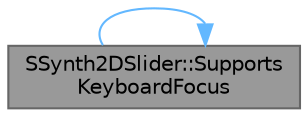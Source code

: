digraph "SSynth2DSlider::SupportsKeyboardFocus"
{
 // INTERACTIVE_SVG=YES
 // LATEX_PDF_SIZE
  bgcolor="transparent";
  edge [fontname=Helvetica,fontsize=10,labelfontname=Helvetica,labelfontsize=10];
  node [fontname=Helvetica,fontsize=10,shape=box,height=0.2,width=0.4];
  rankdir="LR";
  Node1 [id="Node000001",label="SSynth2DSlider::Supports\lKeyboardFocus",height=0.2,width=0.4,color="gray40", fillcolor="grey60", style="filled", fontcolor="black",tooltip="Checks to see if this widget supports keyboard focus."];
  Node1 -> Node1 [id="edge1_Node000001_Node000001",color="steelblue1",style="solid",tooltip=" "];
}
